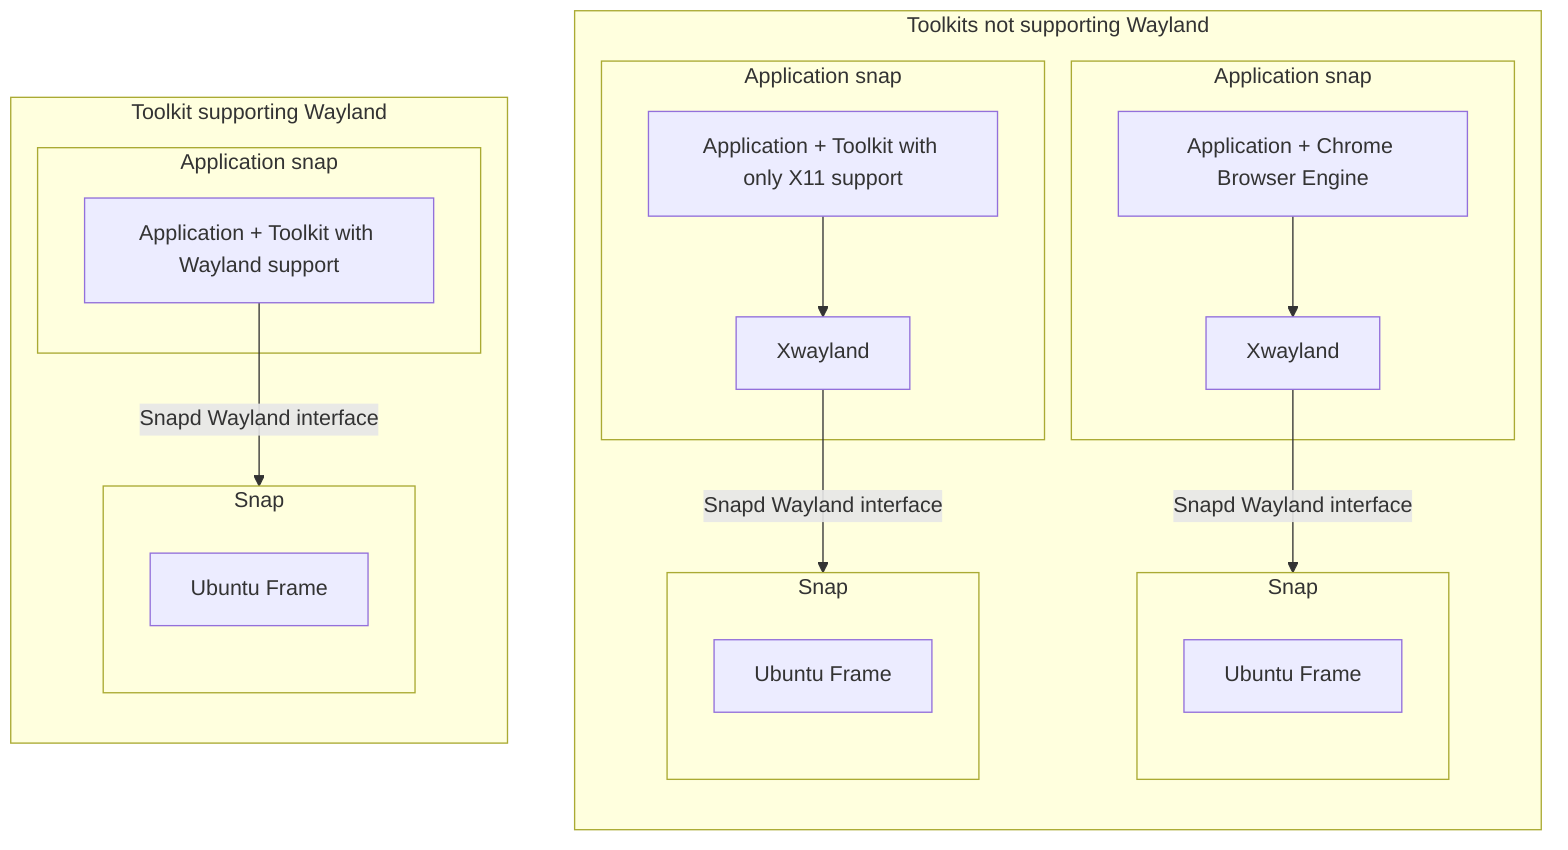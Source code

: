 graph BT
    
    subgraph toolkit_without_wayland [Toolkits&nbsp;not&nbsp;supporting&nbsp;Wayland]
        direction TB

        subgraph UF2 [Snap]
            direction TB
            D2[Ubuntu Frame]
        end

        subgraph UF3 [Snap]
            direction TB
            D3[Ubuntu Frame]
        end

        subgraph ApplicationSnap3 [Application snap]
            direction TB
            A3[Application + Chrome Browser Engine]
            A3 --> C3[Xwayland]
        end
    
        subgraph ApplicationSnap2 [Application snap]
            direction TB
            A2[Application + Toolkit with only X11 support]
            A2 --> C2[Xwayland]
        end

    end
    subgraph toolkit_with_wayland [Toolkit supporting Wayland]
        direction TB

        subgraph UF1 [Snap]
            direction TB
            D1[Ubuntu Frame]
        end

        subgraph ApplicationSnap1 [Application snap]
            direction TB
            A1[Application + Toolkit with Wayland support]
        end
    end

    

    A1 --> |Snapd Wayland interface|UF1
    C2 --> |Snapd Wayland interface|UF2
    C3 --> |Snapd Wayland interface|UF3